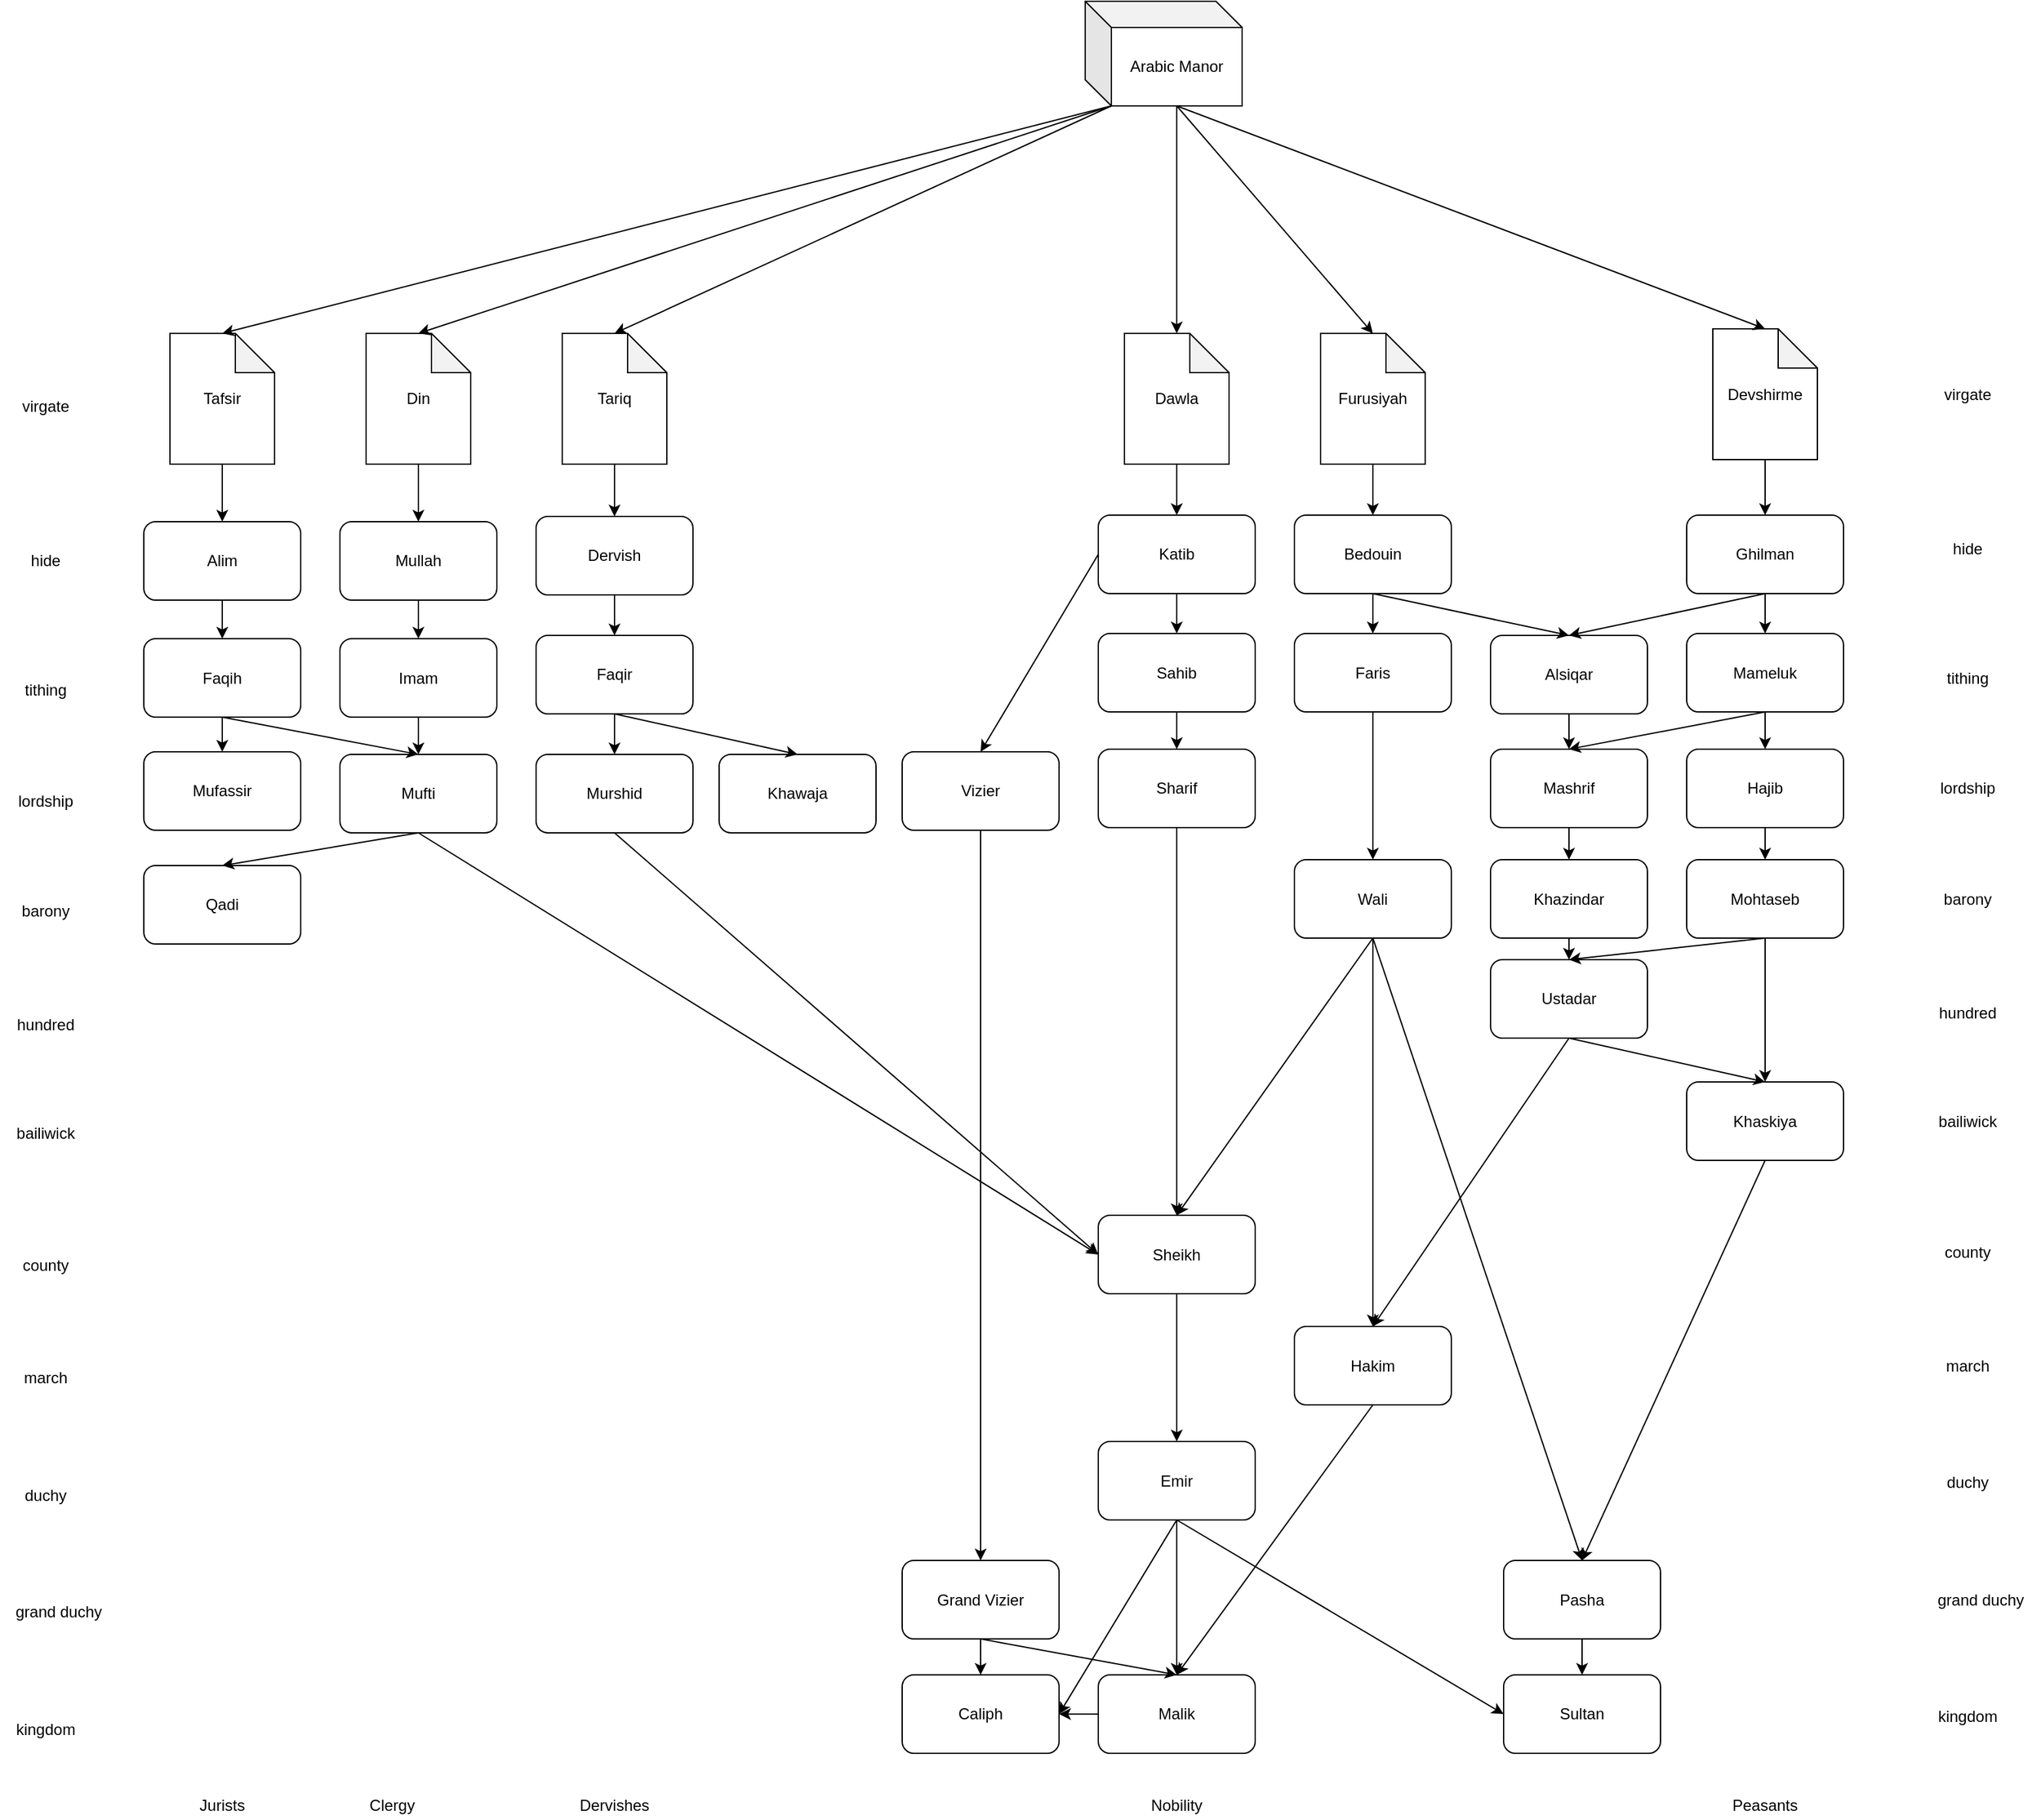 <mxfile version="12.4.2" type="device" pages="1"><diagram id="Miy3YW2q6tghSy-8j1tc" name="Page-1"><mxGraphModel dx="1422" dy="769" grid="1" gridSize="10" guides="1" tooltips="1" connect="1" arrows="1" fold="1" page="1" pageScale="1" pageWidth="827" pageHeight="1169" math="0" shadow="0"><root><mxCell id="0"/><mxCell id="1" parent="0"/><mxCell id="Exmmo8fyPFcqZ903Nudi-1" value="Devshirme" style="shape=note;whiteSpace=wrap;html=1;backgroundOutline=1;darkOpacity=0.05;" vertex="1" parent="1"><mxGeometry x="1310" y="250.5" width="80" height="100" as="geometry"/></mxCell><mxCell id="Exmmo8fyPFcqZ903Nudi-2" value="Dawla" style="shape=note;whiteSpace=wrap;html=1;backgroundOutline=1;darkOpacity=0.05;" vertex="1" parent="1"><mxGeometry x="860" y="254" width="80" height="100" as="geometry"/></mxCell><mxCell id="Exmmo8fyPFcqZ903Nudi-3" value="Arabic Manor" style="shape=cube;whiteSpace=wrap;html=1;boundedLbl=1;backgroundOutline=1;darkOpacity=0.05;darkOpacity2=0.1;" vertex="1" parent="1"><mxGeometry x="830" width="120" height="80" as="geometry"/></mxCell><mxCell id="Exmmo8fyPFcqZ903Nudi-4" value="Katib" style="rounded=1;whiteSpace=wrap;html=1;" vertex="1" parent="1"><mxGeometry x="840" y="393" width="120" height="60" as="geometry"/></mxCell><mxCell id="Exmmo8fyPFcqZ903Nudi-5" value="Bedouin" style="rounded=1;whiteSpace=wrap;html=1;" vertex="1" parent="1"><mxGeometry x="990" y="393" width="120" height="60" as="geometry"/></mxCell><mxCell id="Exmmo8fyPFcqZ903Nudi-6" value="Furusiyah" style="shape=note;whiteSpace=wrap;html=1;backgroundOutline=1;darkOpacity=0.05;" vertex="1" parent="1"><mxGeometry x="1010" y="254" width="80" height="100" as="geometry"/></mxCell><mxCell id="Exmmo8fyPFcqZ903Nudi-7" value="" style="endArrow=classic;html=1;exitX=0.5;exitY=1;exitDx=0;exitDy=0;exitPerimeter=0;entryX=0.5;entryY=0;entryDx=0;entryDy=0;" edge="1" parent="1" source="Exmmo8fyPFcqZ903Nudi-2" target="Exmmo8fyPFcqZ903Nudi-4"><mxGeometry width="50" height="50" relative="1" as="geometry"><mxPoint x="-160" y="1060" as="sourcePoint"/><mxPoint x="900.0" y="393" as="targetPoint"/></mxGeometry></mxCell><mxCell id="Exmmo8fyPFcqZ903Nudi-8" value="" style="endArrow=classic;html=1;exitX=0.5;exitY=1;exitDx=0;exitDy=0;exitPerimeter=0;entryX=0.5;entryY=0;entryDx=0;entryDy=0;" edge="1" parent="1" source="Exmmo8fyPFcqZ903Nudi-6" target="Exmmo8fyPFcqZ903Nudi-5"><mxGeometry width="50" height="50" relative="1" as="geometry"><mxPoint x="-160" y="1060" as="sourcePoint"/><mxPoint x="200" y="660" as="targetPoint"/></mxGeometry></mxCell><mxCell id="Exmmo8fyPFcqZ903Nudi-9" value="" style="endArrow=classic;html=1;entryX=0.5;entryY=0;entryDx=0;entryDy=0;exitX=0.5;exitY=1;exitDx=0;exitDy=0;exitPerimeter=0;" edge="1" parent="1" source="Exmmo8fyPFcqZ903Nudi-1" target="Exmmo8fyPFcqZ903Nudi-25"><mxGeometry width="50" height="50" relative="1" as="geometry"><mxPoint x="1330" y="370" as="sourcePoint"/><mxPoint x="1060" y="732" as="targetPoint"/></mxGeometry></mxCell><mxCell id="Exmmo8fyPFcqZ903Nudi-10" value="Faris" style="rounded=1;whiteSpace=wrap;html=1;" vertex="1" parent="1"><mxGeometry x="990" y="483.5" width="120" height="60" as="geometry"/></mxCell><mxCell id="Exmmo8fyPFcqZ903Nudi-11" value="Sahib" style="rounded=1;whiteSpace=wrap;html=1;" vertex="1" parent="1"><mxGeometry x="840" y="483.5" width="120" height="60" as="geometry"/></mxCell><mxCell id="Exmmo8fyPFcqZ903Nudi-12" value="Sharif" style="rounded=1;whiteSpace=wrap;html=1;" vertex="1" parent="1"><mxGeometry x="840" y="572" width="120" height="60" as="geometry"/></mxCell><mxCell id="Exmmo8fyPFcqZ903Nudi-13" value="Wali" style="rounded=1;whiteSpace=wrap;html=1;" vertex="1" parent="1"><mxGeometry x="990" y="656.5" width="120" height="60" as="geometry"/></mxCell><mxCell id="Exmmo8fyPFcqZ903Nudi-14" value="Vizier" style="rounded=1;whiteSpace=wrap;html=1;" vertex="1" parent="1"><mxGeometry x="690" y="574" width="120" height="60" as="geometry"/></mxCell><mxCell id="Exmmo8fyPFcqZ903Nudi-15" value="Sheikh" style="rounded=1;whiteSpace=wrap;html=1;" vertex="1" parent="1"><mxGeometry x="840" y="928.5" width="120" height="60" as="geometry"/></mxCell><mxCell id="Exmmo8fyPFcqZ903Nudi-16" value="Emir" style="rounded=1;whiteSpace=wrap;html=1;" vertex="1" parent="1"><mxGeometry x="840" y="1101.5" width="120" height="60" as="geometry"/></mxCell><mxCell id="Exmmo8fyPFcqZ903Nudi-17" value="" style="endArrow=classic;html=1;entryX=0.5;entryY=0;entryDx=0;entryDy=0;exitX=0.5;exitY=1;exitDx=0;exitDy=0;" edge="1" parent="1" source="Exmmo8fyPFcqZ903Nudi-16" target="Exmmo8fyPFcqZ903Nudi-24"><mxGeometry width="50" height="50" relative="1" as="geometry"><mxPoint x="900" y="1248" as="sourcePoint"/><mxPoint x="20" y="1197" as="targetPoint"/></mxGeometry></mxCell><mxCell id="Exmmo8fyPFcqZ903Nudi-18" value="" style="endArrow=classic;html=1;entryX=0.5;entryY=0;entryDx=0;entryDy=0;exitX=0.5;exitY=1;exitDx=0;exitDy=0;" edge="1" parent="1" source="Exmmo8fyPFcqZ903Nudi-15" target="Exmmo8fyPFcqZ903Nudi-16"><mxGeometry width="50" height="50" relative="1" as="geometry"><mxPoint x="-170" y="1330" as="sourcePoint"/><mxPoint x="900.0" y="1015" as="targetPoint"/></mxGeometry></mxCell><mxCell id="Exmmo8fyPFcqZ903Nudi-19" value="" style="endArrow=classic;html=1;entryX=0.5;entryY=0;entryDx=0;entryDy=0;exitX=0.5;exitY=1;exitDx=0;exitDy=0;" edge="1" parent="1" source="Exmmo8fyPFcqZ903Nudi-13" target="Exmmo8fyPFcqZ903Nudi-15"><mxGeometry width="50" height="50" relative="1" as="geometry"><mxPoint x="900.0" y="805" as="sourcePoint"/><mxPoint x="-120" y="1280" as="targetPoint"/></mxGeometry></mxCell><mxCell id="Exmmo8fyPFcqZ903Nudi-20" value="" style="endArrow=classic;html=1;entryX=0.5;entryY=0;entryDx=0;entryDy=0;exitX=0.5;exitY=1;exitDx=0;exitDy=0;" edge="1" parent="1" source="Exmmo8fyPFcqZ903Nudi-12" target="Exmmo8fyPFcqZ903Nudi-15"><mxGeometry width="50" height="50" relative="1" as="geometry"><mxPoint x="-170" y="1330" as="sourcePoint"/><mxPoint x="-120" y="1280" as="targetPoint"/></mxGeometry></mxCell><mxCell id="Exmmo8fyPFcqZ903Nudi-21" value="" style="endArrow=classic;html=1;entryX=0.5;entryY=0;entryDx=0;entryDy=0;exitX=0.5;exitY=1;exitDx=0;exitDy=0;" edge="1" parent="1" source="Exmmo8fyPFcqZ903Nudi-11" target="Exmmo8fyPFcqZ903Nudi-12"><mxGeometry width="50" height="50" relative="1" as="geometry"><mxPoint x="-170" y="1330" as="sourcePoint"/><mxPoint x="-120" y="1280" as="targetPoint"/></mxGeometry></mxCell><mxCell id="Exmmo8fyPFcqZ903Nudi-22" value="" style="endArrow=classic;html=1;entryX=0.5;entryY=0;entryDx=0;entryDy=0;exitX=0.5;exitY=1;exitDx=0;exitDy=0;" edge="1" parent="1" source="Exmmo8fyPFcqZ903Nudi-4" target="Exmmo8fyPFcqZ903Nudi-11"><mxGeometry width="50" height="50" relative="1" as="geometry"><mxPoint x="900.0" y="453" as="sourcePoint"/><mxPoint x="-120" y="1280" as="targetPoint"/></mxGeometry></mxCell><mxCell id="Exmmo8fyPFcqZ903Nudi-23" value="" style="endArrow=classic;html=1;entryX=0.5;entryY=0;entryDx=0;entryDy=0;exitX=0.5;exitY=1;exitDx=0;exitDy=0;" edge="1" parent="1" source="Exmmo8fyPFcqZ903Nudi-14" target="Exmmo8fyPFcqZ903Nudi-80"><mxGeometry width="50" height="50" relative="1" as="geometry"><mxPoint x="750" y="860" as="sourcePoint"/><mxPoint x="750" y="928.5" as="targetPoint"/></mxGeometry></mxCell><mxCell id="Exmmo8fyPFcqZ903Nudi-24" value="Malik" style="rounded=1;whiteSpace=wrap;html=1;" vertex="1" parent="1"><mxGeometry x="840" y="1280" width="120" height="60" as="geometry"/></mxCell><mxCell id="Exmmo8fyPFcqZ903Nudi-25" value="Ghilman" style="rounded=1;whiteSpace=wrap;html=1;" vertex="1" parent="1"><mxGeometry x="1290" y="393" width="120" height="60" as="geometry"/></mxCell><mxCell id="Exmmo8fyPFcqZ903Nudi-26" value="Sultan" style="rounded=1;whiteSpace=wrap;html=1;" vertex="1" parent="1"><mxGeometry x="1150" y="1280" width="120" height="60" as="geometry"/></mxCell><mxCell id="Exmmo8fyPFcqZ903Nudi-27" value="Mameluk" style="rounded=1;whiteSpace=wrap;html=1;" vertex="1" parent="1"><mxGeometry x="1290" y="483.5" width="120" height="60" as="geometry"/></mxCell><mxCell id="Exmmo8fyPFcqZ903Nudi-28" value="" style="endArrow=classic;html=1;exitX=0.5;exitY=1;exitDx=0;exitDy=0;" edge="1" parent="1" source="Exmmo8fyPFcqZ903Nudi-25" target="Exmmo8fyPFcqZ903Nudi-27"><mxGeometry width="50" height="50" relative="1" as="geometry"><mxPoint x="840" y="1422" as="sourcePoint"/><mxPoint x="890" y="1372" as="targetPoint"/></mxGeometry></mxCell><mxCell id="Exmmo8fyPFcqZ903Nudi-29" value="" style="endArrow=classic;html=1;exitX=0.5;exitY=1;exitDx=0;exitDy=0;entryX=0.5;entryY=0;entryDx=0;entryDy=0;" edge="1" parent="1" source="Exmmo8fyPFcqZ903Nudi-10" target="Exmmo8fyPFcqZ903Nudi-13"><mxGeometry width="50" height="50" relative="1" as="geometry"><mxPoint x="150" y="1120" as="sourcePoint"/><mxPoint x="170" y="730" as="targetPoint"/></mxGeometry></mxCell><mxCell id="Exmmo8fyPFcqZ903Nudi-30" value="" style="endArrow=classic;html=1;exitX=0.5;exitY=1;exitDx=0;exitDy=0;entryX=0.5;entryY=0;entryDx=0;entryDy=0;" edge="1" parent="1" source="Exmmo8fyPFcqZ903Nudi-5" target="Exmmo8fyPFcqZ903Nudi-10"><mxGeometry width="50" height="50" relative="1" as="geometry"><mxPoint x="-250" y="1420" as="sourcePoint"/><mxPoint x="260" y="1210" as="targetPoint"/></mxGeometry></mxCell><mxCell id="Exmmo8fyPFcqZ903Nudi-31" value="Tafsir" style="shape=note;whiteSpace=wrap;html=1;backgroundOutline=1;darkOpacity=0.05;" vertex="1" parent="1"><mxGeometry x="130" y="254" width="80" height="100" as="geometry"/></mxCell><mxCell id="Exmmo8fyPFcqZ903Nudi-32" value="Mullah" style="rounded=1;whiteSpace=wrap;html=1;" vertex="1" parent="1"><mxGeometry x="260" y="398" width="120" height="60" as="geometry"/></mxCell><mxCell id="Exmmo8fyPFcqZ903Nudi-33" value="Imam" style="rounded=1;whiteSpace=wrap;html=1;" vertex="1" parent="1"><mxGeometry x="260" y="487.5" width="120" height="60" as="geometry"/></mxCell><mxCell id="Exmmo8fyPFcqZ903Nudi-34" value="Caliph" style="rounded=1;whiteSpace=wrap;html=1;" vertex="1" parent="1"><mxGeometry x="690" y="1280" width="120" height="60" as="geometry"/></mxCell><mxCell id="Exmmo8fyPFcqZ903Nudi-35" value="Mufti" style="rounded=1;whiteSpace=wrap;html=1;" vertex="1" parent="1"><mxGeometry x="260" y="576" width="120" height="60" as="geometry"/></mxCell><mxCell id="Exmmo8fyPFcqZ903Nudi-36" value="" style="endArrow=classic;html=1;entryX=0.5;entryY=0;entryDx=0;entryDy=0;exitX=0.5;exitY=1;exitDx=0;exitDy=0;" edge="1" parent="1" source="Exmmo8fyPFcqZ903Nudi-32" target="Exmmo8fyPFcqZ903Nudi-33"><mxGeometry width="50" height="50" relative="1" as="geometry"><mxPoint x="-300" y="1431" as="sourcePoint"/><mxPoint x="-250" y="1381" as="targetPoint"/></mxGeometry></mxCell><mxCell id="Exmmo8fyPFcqZ903Nudi-37" value="Din" style="shape=note;whiteSpace=wrap;html=1;backgroundOutline=1;darkOpacity=0.05;" vertex="1" parent="1"><mxGeometry x="280" y="254" width="80" height="100" as="geometry"/></mxCell><mxCell id="Exmmo8fyPFcqZ903Nudi-38" value="Dervish" style="rounded=1;whiteSpace=wrap;html=1;" vertex="1" parent="1"><mxGeometry x="410" y="394" width="120" height="60" as="geometry"/></mxCell><mxCell id="Exmmo8fyPFcqZ903Nudi-39" value="Faqir" style="rounded=1;whiteSpace=wrap;html=1;" vertex="1" parent="1"><mxGeometry x="410" y="485" width="120" height="60" as="geometry"/></mxCell><mxCell id="Exmmo8fyPFcqZ903Nudi-40" value="Murshid" style="rounded=1;whiteSpace=wrap;html=1;" vertex="1" parent="1"><mxGeometry x="410" y="576" width="120" height="60" as="geometry"/></mxCell><mxCell id="Exmmo8fyPFcqZ903Nudi-41" value="" style="endArrow=classic;html=1;entryX=0.5;entryY=0;entryDx=0;entryDy=0;exitX=0.5;exitY=1;exitDx=0;exitDy=0;" edge="1" parent="1" source="Exmmo8fyPFcqZ903Nudi-38" target="Exmmo8fyPFcqZ903Nudi-39"><mxGeometry width="50" height="50" relative="1" as="geometry"><mxPoint x="-60" y="1069" as="sourcePoint"/><mxPoint x="-10" y="1019" as="targetPoint"/></mxGeometry></mxCell><mxCell id="Exmmo8fyPFcqZ903Nudi-42" value="" style="endArrow=classic;html=1;entryX=0.5;entryY=0;entryDx=0;entryDy=0;exitX=0.5;exitY=1;exitDx=0;exitDy=0;exitPerimeter=0;" edge="1" parent="1" source="Exmmo8fyPFcqZ903Nudi-37" target="Exmmo8fyPFcqZ903Nudi-32"><mxGeometry width="50" height="50" relative="1" as="geometry"><mxPoint x="-60" y="1069" as="sourcePoint"/><mxPoint x="-10" y="1019" as="targetPoint"/></mxGeometry></mxCell><mxCell id="Exmmo8fyPFcqZ903Nudi-43" value="" style="endArrow=classic;html=1;entryX=0.5;entryY=0;entryDx=0;entryDy=0;exitX=0.5;exitY=1;exitDx=0;exitDy=0;" edge="1" parent="1" source="Exmmo8fyPFcqZ903Nudi-39" target="Exmmo8fyPFcqZ903Nudi-40"><mxGeometry width="50" height="50" relative="1" as="geometry"><mxPoint x="-110" y="1429" as="sourcePoint"/><mxPoint x="-60" y="1379" as="targetPoint"/></mxGeometry></mxCell><mxCell id="Exmmo8fyPFcqZ903Nudi-44" value="virgate" style="text;html=1;strokeColor=none;fillColor=none;align=center;verticalAlign=middle;whiteSpace=wrap;rounded=0;" vertex="1" parent="1"><mxGeometry x="1485" y="290.5" width="40" height="20" as="geometry"/></mxCell><mxCell id="Exmmo8fyPFcqZ903Nudi-45" value="hide" style="text;html=1;strokeColor=none;fillColor=none;align=center;verticalAlign=middle;whiteSpace=wrap;rounded=0;" vertex="1" parent="1"><mxGeometry x="1485" y="408.5" width="40" height="20" as="geometry"/></mxCell><mxCell id="Exmmo8fyPFcqZ903Nudi-46" value="tithing" style="text;html=1;strokeColor=none;fillColor=none;align=center;verticalAlign=middle;whiteSpace=wrap;rounded=0;" vertex="1" parent="1"><mxGeometry x="1485" y="507.5" width="40" height="20" as="geometry"/></mxCell><mxCell id="Exmmo8fyPFcqZ903Nudi-47" value="barony" style="text;html=1;strokeColor=none;fillColor=none;align=center;verticalAlign=middle;whiteSpace=wrap;rounded=0;" vertex="1" parent="1"><mxGeometry x="1485" y="676.5" width="40" height="20" as="geometry"/></mxCell><mxCell id="Exmmo8fyPFcqZ903Nudi-48" value="hundred" style="text;html=1;strokeColor=none;fillColor=none;align=center;verticalAlign=middle;whiteSpace=wrap;rounded=0;" vertex="1" parent="1"><mxGeometry x="1485" y="763.5" width="40" height="20" as="geometry"/></mxCell><mxCell id="Exmmo8fyPFcqZ903Nudi-49" value="bailiwick" style="text;html=1;strokeColor=none;fillColor=none;align=center;verticalAlign=middle;whiteSpace=wrap;rounded=0;" vertex="1" parent="1"><mxGeometry x="1485" y="846.5" width="40" height="20" as="geometry"/></mxCell><mxCell id="Exmmo8fyPFcqZ903Nudi-50" value="lordship" style="text;html=1;strokeColor=none;fillColor=none;align=center;verticalAlign=middle;whiteSpace=wrap;rounded=0;" vertex="1" parent="1"><mxGeometry x="1485" y="592" width="40" height="20" as="geometry"/></mxCell><mxCell id="Exmmo8fyPFcqZ903Nudi-51" value="county" style="text;html=1;strokeColor=none;fillColor=none;align=center;verticalAlign=middle;whiteSpace=wrap;rounded=0;" vertex="1" parent="1"><mxGeometry x="1485" y="947" width="40" height="20" as="geometry"/></mxCell><mxCell id="Exmmo8fyPFcqZ903Nudi-52" value="march" style="text;html=1;strokeColor=none;fillColor=none;align=center;verticalAlign=middle;whiteSpace=wrap;rounded=0;" vertex="1" parent="1"><mxGeometry x="1485" y="1033.5" width="40" height="20" as="geometry"/></mxCell><mxCell id="Exmmo8fyPFcqZ903Nudi-53" value="duchy" style="text;html=1;strokeColor=none;fillColor=none;align=center;verticalAlign=middle;whiteSpace=wrap;rounded=0;" vertex="1" parent="1"><mxGeometry x="1485" y="1123" width="40" height="20" as="geometry"/></mxCell><mxCell id="Exmmo8fyPFcqZ903Nudi-54" value="kingdom" style="text;html=1;strokeColor=none;fillColor=none;align=center;verticalAlign=middle;whiteSpace=wrap;rounded=0;" vertex="1" parent="1"><mxGeometry x="1485" y="1302" width="40" height="20" as="geometry"/></mxCell><mxCell id="Exmmo8fyPFcqZ903Nudi-55" value="grand duchy" style="text;html=1;strokeColor=none;fillColor=none;align=center;verticalAlign=middle;whiteSpace=wrap;rounded=0;" vertex="1" parent="1"><mxGeometry x="1470" y="1212.5" width="90" height="20" as="geometry"/></mxCell><mxCell id="Exmmo8fyPFcqZ903Nudi-56" value="Hakim" style="rounded=1;whiteSpace=wrap;html=1;" vertex="1" parent="1"><mxGeometry x="990" y="1013.5" width="120" height="60" as="geometry"/></mxCell><mxCell id="Exmmo8fyPFcqZ903Nudi-57" value="virgate" style="text;html=1;strokeColor=none;fillColor=none;align=center;verticalAlign=middle;whiteSpace=wrap;rounded=0;" vertex="1" parent="1"><mxGeometry x="15" y="300" width="40" height="20" as="geometry"/></mxCell><mxCell id="Exmmo8fyPFcqZ903Nudi-58" value="hide" style="text;html=1;strokeColor=none;fillColor=none;align=center;verticalAlign=middle;whiteSpace=wrap;rounded=0;" vertex="1" parent="1"><mxGeometry x="15" y="418" width="40" height="20" as="geometry"/></mxCell><mxCell id="Exmmo8fyPFcqZ903Nudi-59" value="tithing" style="text;html=1;strokeColor=none;fillColor=none;align=center;verticalAlign=middle;whiteSpace=wrap;rounded=0;" vertex="1" parent="1"><mxGeometry x="15" y="517" width="40" height="20" as="geometry"/></mxCell><mxCell id="Exmmo8fyPFcqZ903Nudi-60" value="barony" style="text;html=1;strokeColor=none;fillColor=none;align=center;verticalAlign=middle;whiteSpace=wrap;rounded=0;" vertex="1" parent="1"><mxGeometry x="15" y="686" width="40" height="20" as="geometry"/></mxCell><mxCell id="Exmmo8fyPFcqZ903Nudi-61" value="hundred" style="text;html=1;strokeColor=none;fillColor=none;align=center;verticalAlign=middle;whiteSpace=wrap;rounded=0;" vertex="1" parent="1"><mxGeometry x="15" y="773" width="40" height="20" as="geometry"/></mxCell><mxCell id="Exmmo8fyPFcqZ903Nudi-62" value="bailiwick" style="text;html=1;strokeColor=none;fillColor=none;align=center;verticalAlign=middle;whiteSpace=wrap;rounded=0;" vertex="1" parent="1"><mxGeometry x="15" y="856" width="40" height="20" as="geometry"/></mxCell><mxCell id="Exmmo8fyPFcqZ903Nudi-63" value="lordship" style="text;html=1;strokeColor=none;fillColor=none;align=center;verticalAlign=middle;whiteSpace=wrap;rounded=0;" vertex="1" parent="1"><mxGeometry x="15" y="601.5" width="40" height="20" as="geometry"/></mxCell><mxCell id="Exmmo8fyPFcqZ903Nudi-64" value="county" style="text;html=1;strokeColor=none;fillColor=none;align=center;verticalAlign=middle;whiteSpace=wrap;rounded=0;" vertex="1" parent="1"><mxGeometry x="15" y="956.5" width="40" height="20" as="geometry"/></mxCell><mxCell id="Exmmo8fyPFcqZ903Nudi-65" value="march" style="text;html=1;strokeColor=none;fillColor=none;align=center;verticalAlign=middle;whiteSpace=wrap;rounded=0;" vertex="1" parent="1"><mxGeometry x="15" y="1043" width="40" height="20" as="geometry"/></mxCell><mxCell id="Exmmo8fyPFcqZ903Nudi-66" value="duchy" style="text;html=1;strokeColor=none;fillColor=none;align=center;verticalAlign=middle;whiteSpace=wrap;rounded=0;" vertex="1" parent="1"><mxGeometry x="15" y="1132.5" width="40" height="20" as="geometry"/></mxCell><mxCell id="Exmmo8fyPFcqZ903Nudi-67" value="kingdom" style="text;html=1;strokeColor=none;fillColor=none;align=center;verticalAlign=middle;whiteSpace=wrap;rounded=0;" vertex="1" parent="1"><mxGeometry x="15" y="1311.5" width="40" height="20" as="geometry"/></mxCell><mxCell id="Exmmo8fyPFcqZ903Nudi-68" value="grand duchy" style="text;html=1;strokeColor=none;fillColor=none;align=center;verticalAlign=middle;whiteSpace=wrap;rounded=0;" vertex="1" parent="1"><mxGeometry y="1222" width="90" height="20" as="geometry"/></mxCell><mxCell id="Exmmo8fyPFcqZ903Nudi-69" value="Clergy" style="text;html=1;strokeColor=none;fillColor=none;align=center;verticalAlign=middle;whiteSpace=wrap;rounded=0;" vertex="1" parent="1"><mxGeometry x="280" y="1370" width="40" height="20" as="geometry"/></mxCell><mxCell id="Exmmo8fyPFcqZ903Nudi-70" value="Nobility" style="text;html=1;strokeColor=none;fillColor=none;align=center;verticalAlign=middle;whiteSpace=wrap;rounded=0;" vertex="1" parent="1"><mxGeometry x="880" y="1370" width="40" height="20" as="geometry"/></mxCell><mxCell id="Exmmo8fyPFcqZ903Nudi-71" value="Peasants" style="text;html=1;strokeColor=none;fillColor=none;align=center;verticalAlign=middle;whiteSpace=wrap;rounded=0;" vertex="1" parent="1"><mxGeometry x="1330" y="1370" width="40" height="20" as="geometry"/></mxCell><mxCell id="Exmmo8fyPFcqZ903Nudi-72" value="" style="endArrow=classic;html=1;exitX=0;exitY=0;exitDx=70;exitDy=80;exitPerimeter=0;entryX=0.5;entryY=0;entryDx=0;entryDy=0;entryPerimeter=0;" edge="1" parent="1" source="Exmmo8fyPFcqZ903Nudi-3" target="Exmmo8fyPFcqZ903Nudi-2"><mxGeometry width="50" height="50" relative="1" as="geometry"><mxPoint x="230" y="1480" as="sourcePoint"/><mxPoint x="830" y="235.882" as="targetPoint"/></mxGeometry></mxCell><mxCell id="Exmmo8fyPFcqZ903Nudi-73" value="" style="endArrow=classic;html=1;entryX=0.5;entryY=0;entryDx=0;entryDy=0;entryPerimeter=0;exitX=0;exitY=0;exitDx=70;exitDy=80;exitPerimeter=0;" edge="1" parent="1" source="Exmmo8fyPFcqZ903Nudi-3" target="Exmmo8fyPFcqZ903Nudi-6"><mxGeometry width="50" height="50" relative="1" as="geometry"><mxPoint x="610" y="100" as="sourcePoint"/><mxPoint x="450" y="282.0" as="targetPoint"/></mxGeometry></mxCell><mxCell id="Exmmo8fyPFcqZ903Nudi-74" value="" style="endArrow=classic;html=1;entryX=0.5;entryY=0;entryDx=0;entryDy=0;entryPerimeter=0;exitX=0;exitY=0;exitDx=20;exitDy=80;exitPerimeter=0;" edge="1" parent="1" source="Exmmo8fyPFcqZ903Nudi-3" target="Exmmo8fyPFcqZ903Nudi-37"><mxGeometry width="50" height="50" relative="1" as="geometry"><mxPoint x="420" y="80" as="sourcePoint"/><mxPoint x="4" y="263.0" as="targetPoint"/></mxGeometry></mxCell><mxCell id="Exmmo8fyPFcqZ903Nudi-75" value="" style="endArrow=classic;html=1;entryX=0.5;entryY=0;entryDx=0;entryDy=0;entryPerimeter=0;exitX=0;exitY=0;exitDx=20;exitDy=80;exitPerimeter=0;" edge="1" parent="1" source="Exmmo8fyPFcqZ903Nudi-3" target="Exmmo8fyPFcqZ903Nudi-31"><mxGeometry width="50" height="50" relative="1" as="geometry"><mxPoint x="700" y="60" as="sourcePoint"/><mxPoint x="-226" y="243.0" as="targetPoint"/></mxGeometry></mxCell><mxCell id="Exmmo8fyPFcqZ903Nudi-76" value="" style="endArrow=classic;html=1;entryX=0.5;entryY=0;entryDx=0;entryDy=0;entryPerimeter=0;exitX=0;exitY=0;exitDx=70;exitDy=80;exitPerimeter=0;" edge="1" parent="1" source="Exmmo8fyPFcqZ903Nudi-3" target="Exmmo8fyPFcqZ903Nudi-1"><mxGeometry width="50" height="50" relative="1" as="geometry"><mxPoint x="1180" y="110" as="sourcePoint"/><mxPoint x="764" y="293.0" as="targetPoint"/></mxGeometry></mxCell><mxCell id="Exmmo8fyPFcqZ903Nudi-77" value="Qadi" style="rounded=1;whiteSpace=wrap;html=1;" vertex="1" parent="1"><mxGeometry x="110" y="661" width="120" height="60" as="geometry"/></mxCell><mxCell id="Exmmo8fyPFcqZ903Nudi-78" value="Alsiqar" style="rounded=1;whiteSpace=wrap;html=1;" vertex="1" parent="1"><mxGeometry x="1140" y="485" width="120" height="60" as="geometry"/></mxCell><mxCell id="Exmmo8fyPFcqZ903Nudi-79" value="" style="endArrow=classic;html=1;exitX=0.5;exitY=1;exitDx=0;exitDy=0;entryX=0.5;entryY=0;entryDx=0;entryDy=0;" edge="1" parent="1" source="Exmmo8fyPFcqZ903Nudi-5" target="Exmmo8fyPFcqZ903Nudi-78"><mxGeometry width="50" height="50" relative="1" as="geometry"><mxPoint x="1140" y="360" as="sourcePoint"/><mxPoint x="1150" y="340" as="targetPoint"/></mxGeometry></mxCell><mxCell id="Exmmo8fyPFcqZ903Nudi-80" value="Grand Vizier" style="rounded=1;whiteSpace=wrap;html=1;" vertex="1" parent="1"><mxGeometry x="690" y="1192.5" width="120" height="60" as="geometry"/></mxCell><mxCell id="Exmmo8fyPFcqZ903Nudi-81" value="" style="endArrow=classic;html=1;exitX=0;exitY=0.5;exitDx=0;exitDy=0;entryX=1;entryY=0.5;entryDx=0;entryDy=0;" edge="1" parent="1" source="Exmmo8fyPFcqZ903Nudi-24" target="Exmmo8fyPFcqZ903Nudi-34"><mxGeometry width="50" height="50" relative="1" as="geometry"><mxPoint x="-460" y="1480" as="sourcePoint"/><mxPoint x="-410" y="1430" as="targetPoint"/></mxGeometry></mxCell><mxCell id="Exmmo8fyPFcqZ903Nudi-82" value="" style="endArrow=classic;html=1;entryX=0.5;entryY=0;entryDx=0;entryDy=0;exitX=0.5;exitY=1;exitDx=0;exitDy=0;" edge="1" parent="1" source="Exmmo8fyPFcqZ903Nudi-80" target="Exmmo8fyPFcqZ903Nudi-24"><mxGeometry width="50" height="50" relative="1" as="geometry"><mxPoint x="-460" y="1480" as="sourcePoint"/><mxPoint x="-410" y="1430" as="targetPoint"/></mxGeometry></mxCell><mxCell id="Exmmo8fyPFcqZ903Nudi-83" value="Hajib" style="rounded=1;whiteSpace=wrap;html=1;" vertex="1" parent="1"><mxGeometry x="1290" y="572" width="120" height="60" as="geometry"/></mxCell><mxCell id="Exmmo8fyPFcqZ903Nudi-84" value="" style="endArrow=classic;html=1;entryX=0.5;entryY=0;entryDx=0;entryDy=0;exitX=0.5;exitY=1;exitDx=0;exitDy=0;" edge="1" parent="1" source="Exmmo8fyPFcqZ903Nudi-108" target="Exmmo8fyPFcqZ903Nudi-106"><mxGeometry width="50" height="50" relative="1" as="geometry"><mxPoint x="1180" y="750" as="sourcePoint"/><mxPoint x="730" y="540" as="targetPoint"/></mxGeometry></mxCell><mxCell id="Exmmo8fyPFcqZ903Nudi-85" value="" style="endArrow=classic;html=1;exitX=0;exitY=0.5;exitDx=0;exitDy=0;entryX=0.5;entryY=0;entryDx=0;entryDy=0;" edge="1" parent="1" source="Exmmo8fyPFcqZ903Nudi-4" target="Exmmo8fyPFcqZ903Nudi-14"><mxGeometry width="50" height="50" relative="1" as="geometry"><mxPoint x="160" y="1480" as="sourcePoint"/><mxPoint x="650" y="485" as="targetPoint"/></mxGeometry></mxCell><mxCell id="Exmmo8fyPFcqZ903Nudi-86" value="Faqih" style="rounded=1;whiteSpace=wrap;html=1;" vertex="1" parent="1"><mxGeometry x="110" y="487.5" width="120" height="60" as="geometry"/></mxCell><mxCell id="Exmmo8fyPFcqZ903Nudi-87" value="Alim" style="rounded=1;whiteSpace=wrap;html=1;" vertex="1" parent="1"><mxGeometry x="110" y="398" width="120" height="60" as="geometry"/></mxCell><mxCell id="Exmmo8fyPFcqZ903Nudi-88" value="Mufassir" style="rounded=1;whiteSpace=wrap;html=1;" vertex="1" parent="1"><mxGeometry x="110" y="574" width="120" height="60" as="geometry"/></mxCell><mxCell id="Exmmo8fyPFcqZ903Nudi-89" value="" style="endArrow=classic;html=1;entryX=0.5;entryY=0;entryDx=0;entryDy=0;exitX=0.5;exitY=1;exitDx=0;exitDy=0;" edge="1" parent="1" source="Exmmo8fyPFcqZ903Nudi-86" target="Exmmo8fyPFcqZ903Nudi-88"><mxGeometry width="50" height="50" relative="1" as="geometry"><mxPoint x="550" y="440" as="sourcePoint"/><mxPoint x="40" y="1430" as="targetPoint"/></mxGeometry></mxCell><mxCell id="Exmmo8fyPFcqZ903Nudi-90" value="Khawaja" style="rounded=1;whiteSpace=wrap;html=1;" vertex="1" parent="1"><mxGeometry x="550" y="576" width="120" height="60" as="geometry"/></mxCell><mxCell id="Exmmo8fyPFcqZ903Nudi-91" value="" style="endArrow=classic;html=1;exitX=0.5;exitY=1;exitDx=0;exitDy=0;entryX=0.5;entryY=0;entryDx=0;entryDy=0;" edge="1" parent="1" source="Exmmo8fyPFcqZ903Nudi-39" target="Exmmo8fyPFcqZ903Nudi-90"><mxGeometry width="50" height="50" relative="1" as="geometry"><mxPoint x="10" y="1480" as="sourcePoint"/><mxPoint x="500" y="960" as="targetPoint"/></mxGeometry></mxCell><mxCell id="Exmmo8fyPFcqZ903Nudi-92" value="Jurists" style="text;html=1;strokeColor=none;fillColor=none;align=center;verticalAlign=middle;whiteSpace=wrap;rounded=0;" vertex="1" parent="1"><mxGeometry x="150" y="1370" width="40" height="20" as="geometry"/></mxCell><mxCell id="Exmmo8fyPFcqZ903Nudi-93" value="Dervishes" style="text;html=1;strokeColor=none;fillColor=none;align=center;verticalAlign=middle;whiteSpace=wrap;rounded=0;" vertex="1" parent="1"><mxGeometry x="450" y="1370" width="40" height="20" as="geometry"/></mxCell><mxCell id="Exmmo8fyPFcqZ903Nudi-94" value="" style="endArrow=classic;html=1;exitX=0.5;exitY=1;exitDx=0;exitDy=0;entryX=0.5;entryY=0;entryDx=0;entryDy=0;" edge="1" parent="1" source="Exmmo8fyPFcqZ903Nudi-13" target="Exmmo8fyPFcqZ903Nudi-56"><mxGeometry width="50" height="50" relative="1" as="geometry"><mxPoint x="660" y="760" as="sourcePoint"/><mxPoint x="670" y="980" as="targetPoint"/></mxGeometry></mxCell><mxCell id="Exmmo8fyPFcqZ903Nudi-95" value="" style="endArrow=classic;html=1;exitX=0.5;exitY=1;exitDx=0;exitDy=0;entryX=0.5;entryY=0;entryDx=0;entryDy=0;" edge="1" parent="1" source="Exmmo8fyPFcqZ903Nudi-35" target="Exmmo8fyPFcqZ903Nudi-77"><mxGeometry width="50" height="50" relative="1" as="geometry"><mxPoint x="320" y="729" as="sourcePoint"/><mxPoint x="300" y="950" as="targetPoint"/></mxGeometry></mxCell><mxCell id="Exmmo8fyPFcqZ903Nudi-96" value="" style="endArrow=classic;html=1;exitX=0.5;exitY=1;exitDx=0;exitDy=0;entryX=0.5;entryY=0;entryDx=0;entryDy=0;" edge="1" parent="1" source="Exmmo8fyPFcqZ903Nudi-86" target="Exmmo8fyPFcqZ903Nudi-35"><mxGeometry width="50" height="50" relative="1" as="geometry"><mxPoint y="1580" as="sourcePoint"/><mxPoint x="340" y="940" as="targetPoint"/></mxGeometry></mxCell><mxCell id="Exmmo8fyPFcqZ903Nudi-97" value="" style="endArrow=classic;html=1;exitX=0.5;exitY=1;exitDx=0;exitDy=0;entryX=0.5;entryY=0;entryDx=0;entryDy=0;" edge="1" parent="1" source="Exmmo8fyPFcqZ903Nudi-87" target="Exmmo8fyPFcqZ903Nudi-86"><mxGeometry width="50" height="50" relative="1" as="geometry"><mxPoint y="1580" as="sourcePoint"/><mxPoint x="350" y="990" as="targetPoint"/></mxGeometry></mxCell><mxCell id="Exmmo8fyPFcqZ903Nudi-98" value="" style="endArrow=classic;html=1;exitX=0.5;exitY=1;exitDx=0;exitDy=0;exitPerimeter=0;entryX=0.5;entryY=0;entryDx=0;entryDy=0;" edge="1" parent="1" source="Exmmo8fyPFcqZ903Nudi-31" target="Exmmo8fyPFcqZ903Nudi-87"><mxGeometry width="50" height="50" relative="1" as="geometry"><mxPoint y="1480" as="sourcePoint"/><mxPoint x="410" y="830" as="targetPoint"/></mxGeometry></mxCell><mxCell id="Exmmo8fyPFcqZ903Nudi-99" value="" style="endArrow=classic;html=1;exitX=0.5;exitY=1;exitDx=0;exitDy=0;entryX=0.5;entryY=0;entryDx=0;entryDy=0;" edge="1" parent="1" source="Exmmo8fyPFcqZ903Nudi-33" target="Exmmo8fyPFcqZ903Nudi-35"><mxGeometry width="50" height="50" relative="1" as="geometry"><mxPoint x="340" y="910" as="sourcePoint"/><mxPoint x="190" y="940" as="targetPoint"/></mxGeometry></mxCell><mxCell id="Exmmo8fyPFcqZ903Nudi-100" value="" style="endArrow=classic;html=1;exitX=0.5;exitY=1;exitDx=0;exitDy=0;entryX=0;entryY=0.5;entryDx=0;entryDy=0;" edge="1" parent="1" source="Exmmo8fyPFcqZ903Nudi-40" target="Exmmo8fyPFcqZ903Nudi-15"><mxGeometry width="50" height="50" relative="1" as="geometry"><mxPoint x="570" y="773" as="sourcePoint"/><mxPoint x="680" y="959" as="targetPoint"/></mxGeometry></mxCell><mxCell id="Exmmo8fyPFcqZ903Nudi-101" value="Tariq" style="shape=note;whiteSpace=wrap;html=1;backgroundOutline=1;darkOpacity=0.05;" vertex="1" parent="1"><mxGeometry x="430" y="254" width="80" height="100" as="geometry"/></mxCell><mxCell id="Exmmo8fyPFcqZ903Nudi-102" value="" style="endArrow=classic;html=1;entryX=0.5;entryY=0;entryDx=0;entryDy=0;exitX=0.5;exitY=1;exitDx=0;exitDy=0;exitPerimeter=0;" edge="1" parent="1" source="Exmmo8fyPFcqZ903Nudi-101" target="Exmmo8fyPFcqZ903Nudi-38"><mxGeometry width="50" height="50" relative="1" as="geometry"><mxPoint x="590" y="320" as="sourcePoint"/><mxPoint x="590" y="364" as="targetPoint"/></mxGeometry></mxCell><mxCell id="Exmmo8fyPFcqZ903Nudi-103" value="" style="endArrow=classic;html=1;entryX=0.5;entryY=0;entryDx=0;entryDy=0;entryPerimeter=0;exitX=0;exitY=0;exitDx=20;exitDy=80;exitPerimeter=0;" edge="1" parent="1" source="Exmmo8fyPFcqZ903Nudi-3" target="Exmmo8fyPFcqZ903Nudi-101"><mxGeometry width="50" height="50" relative="1" as="geometry"><mxPoint x="830" y="100" as="sourcePoint"/><mxPoint x="610" y="234" as="targetPoint"/></mxGeometry></mxCell><mxCell id="Exmmo8fyPFcqZ903Nudi-104" value="" style="endArrow=classic;html=1;entryX=0;entryY=0.5;entryDx=0;entryDy=0;exitX=0.5;exitY=1;exitDx=0;exitDy=0;" edge="1" parent="1" source="Exmmo8fyPFcqZ903Nudi-35" target="Exmmo8fyPFcqZ903Nudi-15"><mxGeometry width="50" height="50" relative="1" as="geometry"><mxPoint x="500" y="1030" as="sourcePoint"/><mxPoint x="640" y="1020" as="targetPoint"/></mxGeometry></mxCell><mxCell id="Exmmo8fyPFcqZ903Nudi-105" value="" style="endArrow=classic;html=1;exitX=0.5;exitY=1;exitDx=0;exitDy=0;entryX=0.5;entryY=0;entryDx=0;entryDy=0;" edge="1" parent="1" source="Exmmo8fyPFcqZ903Nudi-56" target="Exmmo8fyPFcqZ903Nudi-24"><mxGeometry width="50" height="50" relative="1" as="geometry"><mxPoint x="640" y="990" as="sourcePoint"/><mxPoint x="1000" y="1260" as="targetPoint"/></mxGeometry></mxCell><mxCell id="Exmmo8fyPFcqZ903Nudi-106" value="Ustadar" style="rounded=1;whiteSpace=wrap;html=1;" vertex="1" parent="1"><mxGeometry x="1140" y="733" width="120" height="60" as="geometry"/></mxCell><mxCell id="Exmmo8fyPFcqZ903Nudi-107" value="" style="endArrow=classic;html=1;exitX=0.5;exitY=1;exitDx=0;exitDy=0;entryX=0.5;entryY=0;entryDx=0;entryDy=0;" edge="1" parent="1" source="Exmmo8fyPFcqZ903Nudi-27" target="Exmmo8fyPFcqZ903Nudi-83"><mxGeometry width="50" height="50" relative="1" as="geometry"><mxPoint x="1320" y="510" as="sourcePoint"/><mxPoint x="1320" y="540" as="targetPoint"/></mxGeometry></mxCell><mxCell id="Exmmo8fyPFcqZ903Nudi-108" value="Khazindar" style="rounded=1;whiteSpace=wrap;html=1;" vertex="1" parent="1"><mxGeometry x="1140" y="656.5" width="120" height="60" as="geometry"/></mxCell><mxCell id="Exmmo8fyPFcqZ903Nudi-109" value="Mashrif" style="rounded=1;whiteSpace=wrap;html=1;" vertex="1" parent="1"><mxGeometry x="1140" y="572" width="120" height="60" as="geometry"/></mxCell><mxCell id="Exmmo8fyPFcqZ903Nudi-110" value="Mohtaseb" style="rounded=1;whiteSpace=wrap;html=1;" vertex="1" parent="1"><mxGeometry x="1290" y="656.5" width="120" height="60" as="geometry"/></mxCell><mxCell id="Exmmo8fyPFcqZ903Nudi-111" value="" style="endArrow=classic;html=1;entryX=0.5;entryY=0;entryDx=0;entryDy=0;exitX=0.5;exitY=1;exitDx=0;exitDy=0;" edge="1" parent="1" source="Exmmo8fyPFcqZ903Nudi-27" target="Exmmo8fyPFcqZ903Nudi-109"><mxGeometry width="50" height="50" relative="1" as="geometry"><mxPoint x="1330" y="329" as="sourcePoint"/><mxPoint x="850" y="1430" as="targetPoint"/></mxGeometry></mxCell><mxCell id="Exmmo8fyPFcqZ903Nudi-112" value="" style="endArrow=classic;html=1;entryX=0.5;entryY=0;entryDx=0;entryDy=0;exitX=0.5;exitY=1;exitDx=0;exitDy=0;" edge="1" parent="1" source="Exmmo8fyPFcqZ903Nudi-109" target="Exmmo8fyPFcqZ903Nudi-108"><mxGeometry width="50" height="50" relative="1" as="geometry"><mxPoint x="1340" y="400" as="sourcePoint"/><mxPoint x="1340" y="431" as="targetPoint"/></mxGeometry></mxCell><mxCell id="Exmmo8fyPFcqZ903Nudi-113" value="" style="endArrow=classic;html=1;exitX=0.5;exitY=1;exitDx=0;exitDy=0;" edge="1" parent="1" source="Exmmo8fyPFcqZ903Nudi-83" target="Exmmo8fyPFcqZ903Nudi-110"><mxGeometry width="50" height="50" relative="1" as="geometry"><mxPoint x="1420" y="760" as="sourcePoint"/><mxPoint x="1420" y="791" as="targetPoint"/></mxGeometry></mxCell><mxCell id="Exmmo8fyPFcqZ903Nudi-114" value="" style="endArrow=classic;html=1;exitX=0.5;exitY=1;exitDx=0;exitDy=0;entryX=0.5;entryY=0;entryDx=0;entryDy=0;" edge="1" parent="1" source="Exmmo8fyPFcqZ903Nudi-78" target="Exmmo8fyPFcqZ903Nudi-109"><mxGeometry width="50" height="50" relative="1" as="geometry"><mxPoint x="1370" y="780" as="sourcePoint"/><mxPoint x="1300" y="1020" as="targetPoint"/></mxGeometry></mxCell><mxCell id="Exmmo8fyPFcqZ903Nudi-115" value="" style="endArrow=classic;html=1;exitX=0.5;exitY=1;exitDx=0;exitDy=0;entryX=0.5;entryY=0;entryDx=0;entryDy=0;" edge="1" parent="1" source="Exmmo8fyPFcqZ903Nudi-106" target="Exmmo8fyPFcqZ903Nudi-56"><mxGeometry width="50" height="50" relative="1" as="geometry"><mxPoint x="1250" y="1110" as="sourcePoint"/><mxPoint x="1190" y="970" as="targetPoint"/></mxGeometry></mxCell><mxCell id="Exmmo8fyPFcqZ903Nudi-116" value="" style="endArrow=classic;html=1;exitX=0.5;exitY=1;exitDx=0;exitDy=0;entryX=0.5;entryY=0;entryDx=0;entryDy=0;" edge="1" parent="1" source="Exmmo8fyPFcqZ903Nudi-25" target="Exmmo8fyPFcqZ903Nudi-78"><mxGeometry width="50" height="50" relative="1" as="geometry"><mxPoint x="1330" y="860" as="sourcePoint"/><mxPoint x="1260" y="903" as="targetPoint"/></mxGeometry></mxCell><mxCell id="Exmmo8fyPFcqZ903Nudi-117" value="" style="endArrow=classic;html=1;exitX=0.5;exitY=1;exitDx=0;exitDy=0;entryX=0.5;entryY=0;entryDx=0;entryDy=0;" edge="1" parent="1" source="Exmmo8fyPFcqZ903Nudi-110" target="Exmmo8fyPFcqZ903Nudi-106"><mxGeometry width="50" height="50" relative="1" as="geometry"><mxPoint x="1320" y="1080" as="sourcePoint"/><mxPoint x="1230" y="920" as="targetPoint"/></mxGeometry></mxCell><mxCell id="Exmmo8fyPFcqZ903Nudi-118" value="Khaskiya" style="rounded=1;whiteSpace=wrap;html=1;" vertex="1" parent="1"><mxGeometry x="1290" y="826.5" width="120" height="60" as="geometry"/></mxCell><mxCell id="Exmmo8fyPFcqZ903Nudi-119" value="" style="endArrow=classic;html=1;entryX=0;entryY=0.5;entryDx=0;entryDy=0;exitX=0.5;exitY=1;exitDx=0;exitDy=0;" edge="1" parent="1" source="Exmmo8fyPFcqZ903Nudi-16" target="Exmmo8fyPFcqZ903Nudi-26"><mxGeometry width="50" height="50" relative="1" as="geometry"><mxPoint x="660" y="1460" as="sourcePoint"/><mxPoint x="710" y="1410" as="targetPoint"/></mxGeometry></mxCell><mxCell id="Exmmo8fyPFcqZ903Nudi-120" value="" style="endArrow=classic;html=1;entryX=0.5;entryY=0;entryDx=0;entryDy=0;exitX=0.5;exitY=1;exitDx=0;exitDy=0;" edge="1" parent="1" source="Exmmo8fyPFcqZ903Nudi-110" target="Exmmo8fyPFcqZ903Nudi-118"><mxGeometry width="50" height="50" relative="1" as="geometry"><mxPoint x="740" y="1460" as="sourcePoint"/><mxPoint x="790" y="1410" as="targetPoint"/></mxGeometry></mxCell><mxCell id="Exmmo8fyPFcqZ903Nudi-121" value="Pasha" style="rounded=1;whiteSpace=wrap;html=1;" vertex="1" parent="1"><mxGeometry x="1150" y="1192.5" width="120" height="60" as="geometry"/></mxCell><mxCell id="Exmmo8fyPFcqZ903Nudi-122" value="" style="endArrow=classic;html=1;entryX=0.5;entryY=0;entryDx=0;entryDy=0;exitX=0.5;exitY=1;exitDx=0;exitDy=0;" edge="1" parent="1" source="Exmmo8fyPFcqZ903Nudi-121" target="Exmmo8fyPFcqZ903Nudi-26"><mxGeometry width="50" height="50" relative="1" as="geometry"><mxPoint x="740" y="1460" as="sourcePoint"/><mxPoint x="790" y="1410" as="targetPoint"/></mxGeometry></mxCell><mxCell id="Exmmo8fyPFcqZ903Nudi-123" value="" style="endArrow=classic;html=1;entryX=0.5;entryY=0;entryDx=0;entryDy=0;exitX=0.5;exitY=1;exitDx=0;exitDy=0;" edge="1" parent="1" source="Exmmo8fyPFcqZ903Nudi-118" target="Exmmo8fyPFcqZ903Nudi-121"><mxGeometry width="50" height="50" relative="1" as="geometry"><mxPoint x="740" y="1460" as="sourcePoint"/><mxPoint x="790" y="1410" as="targetPoint"/></mxGeometry></mxCell><mxCell id="Exmmo8fyPFcqZ903Nudi-124" value="" style="endArrow=classic;html=1;entryX=0.5;entryY=0;entryDx=0;entryDy=0;exitX=0.5;exitY=1;exitDx=0;exitDy=0;" edge="1" parent="1" source="Exmmo8fyPFcqZ903Nudi-106" target="Exmmo8fyPFcqZ903Nudi-118"><mxGeometry width="50" height="50" relative="1" as="geometry"><mxPoint x="1200" y="817" as="sourcePoint"/><mxPoint x="790" y="1410" as="targetPoint"/></mxGeometry></mxCell><mxCell id="Exmmo8fyPFcqZ903Nudi-125" value="" style="endArrow=classic;html=1;entryX=0.5;entryY=0;entryDx=0;entryDy=0;exitX=0.5;exitY=1;exitDx=0;exitDy=0;" edge="1" parent="1" source="Exmmo8fyPFcqZ903Nudi-13" target="Exmmo8fyPFcqZ903Nudi-121"><mxGeometry width="50" height="50" relative="1" as="geometry"><mxPoint x="1080" y="770" as="sourcePoint"/><mxPoint x="790" y="1410" as="targetPoint"/></mxGeometry></mxCell><mxCell id="Exmmo8fyPFcqZ903Nudi-126" value="" style="endArrow=classic;html=1;entryX=0.5;entryY=0;entryDx=0;entryDy=0;exitX=0.5;exitY=1;exitDx=0;exitDy=0;" edge="1" parent="1" source="Exmmo8fyPFcqZ903Nudi-80" target="Exmmo8fyPFcqZ903Nudi-34"><mxGeometry width="50" height="50" relative="1" as="geometry"><mxPoint x="220" y="1460" as="sourcePoint"/><mxPoint x="270" y="1410" as="targetPoint"/></mxGeometry></mxCell><mxCell id="Exmmo8fyPFcqZ903Nudi-127" value="" style="endArrow=classic;html=1;exitX=0.5;exitY=1;exitDx=0;exitDy=0;entryX=1;entryY=0.5;entryDx=0;entryDy=0;" edge="1" parent="1" source="Exmmo8fyPFcqZ903Nudi-16" target="Exmmo8fyPFcqZ903Nudi-34"><mxGeometry width="50" height="50" relative="1" as="geometry"><mxPoint x="220" y="1460" as="sourcePoint"/><mxPoint x="270" y="1410" as="targetPoint"/></mxGeometry></mxCell></root></mxGraphModel></diagram></mxfile>